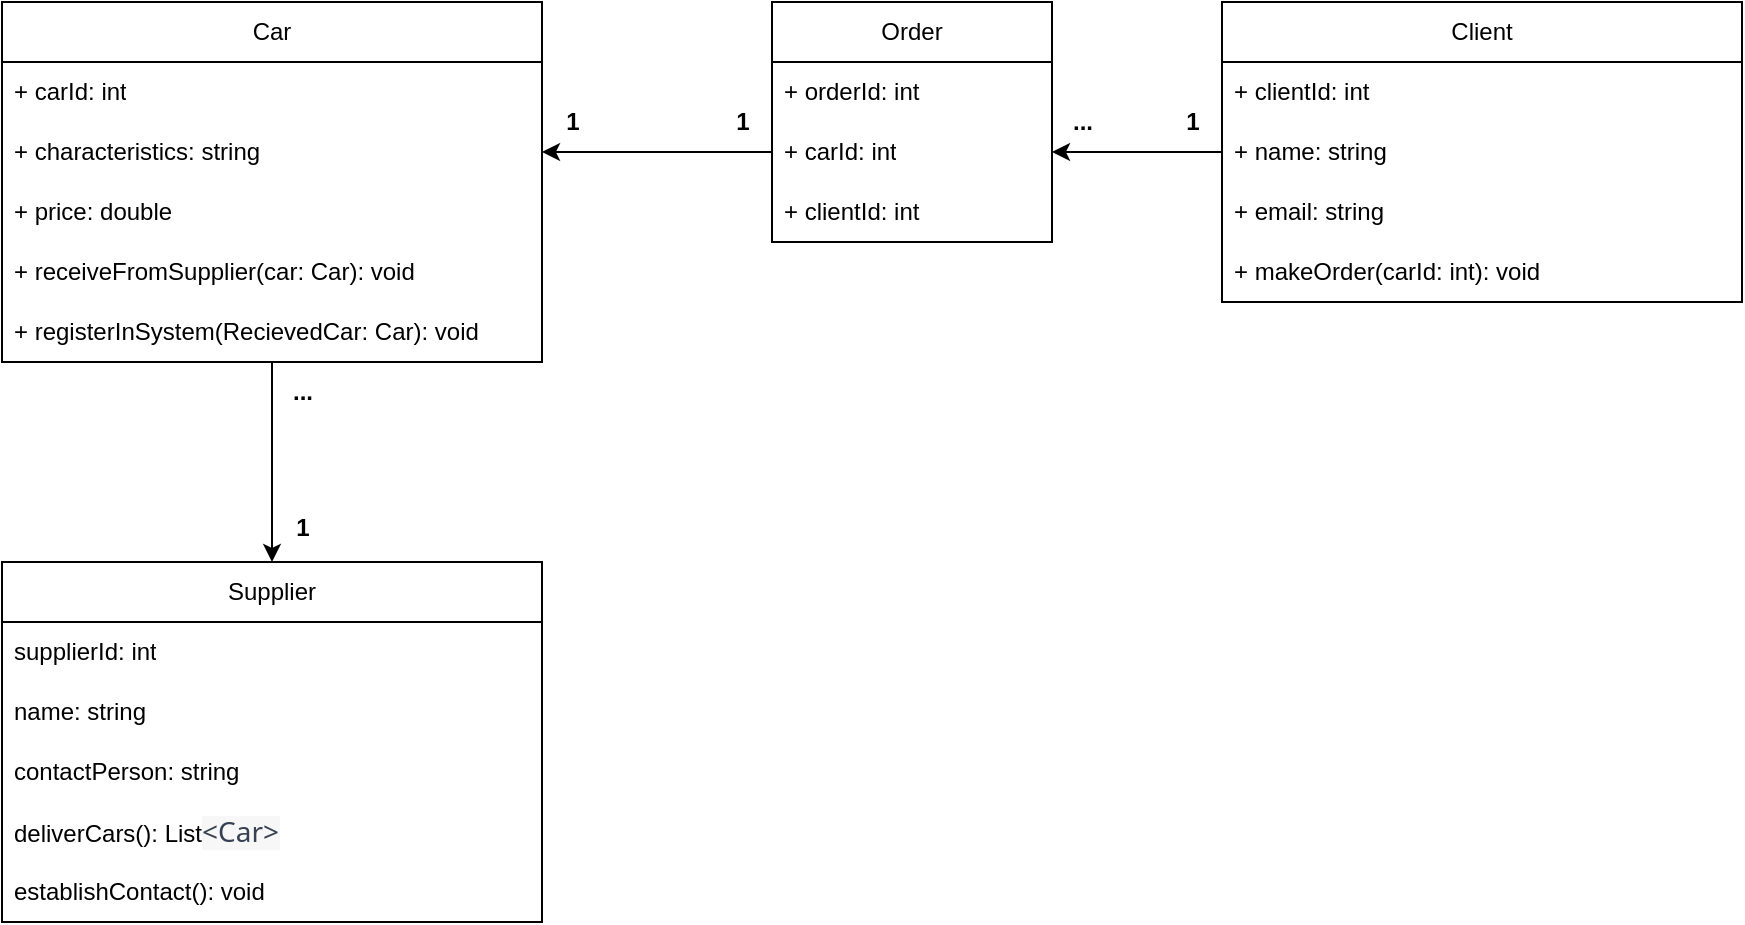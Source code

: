 <mxfile version="22.1.0" type="device">
  <diagram name="Страница — 1" id="HCbRCj7tsx-rH6w6_Y33">
    <mxGraphModel dx="1033" dy="663" grid="0" gridSize="10" guides="1" tooltips="1" connect="1" arrows="1" fold="1" page="0" pageScale="1" pageWidth="827" pageHeight="1169" math="0" shadow="0">
      <root>
        <mxCell id="0" />
        <mxCell id="1" parent="0" />
        <mxCell id="CXtL1Gmkl7e-Ynch0sAf-32" style="edgeStyle=orthogonalEdgeStyle;rounded=0;orthogonalLoop=1;jettySize=auto;html=1;entryX=0.5;entryY=0;entryDx=0;entryDy=0;" edge="1" parent="1" source="CXtL1Gmkl7e-Ynch0sAf-1" target="CXtL1Gmkl7e-Ynch0sAf-21">
          <mxGeometry relative="1" as="geometry" />
        </mxCell>
        <mxCell id="CXtL1Gmkl7e-Ynch0sAf-1" value="Car" style="swimlane;fontStyle=0;childLayout=stackLayout;horizontal=1;startSize=30;horizontalStack=0;resizeParent=1;resizeParentMax=0;resizeLast=0;collapsible=1;marginBottom=0;whiteSpace=wrap;html=1;" vertex="1" parent="1">
          <mxGeometry x="120" y="160" width="270" height="180" as="geometry" />
        </mxCell>
        <mxCell id="CXtL1Gmkl7e-Ynch0sAf-2" value="+ carId: int" style="text;strokeColor=none;fillColor=none;align=left;verticalAlign=middle;spacingLeft=4;spacingRight=4;overflow=hidden;points=[[0,0.5],[1,0.5]];portConstraint=eastwest;rotatable=0;whiteSpace=wrap;html=1;" vertex="1" parent="CXtL1Gmkl7e-Ynch0sAf-1">
          <mxGeometry y="30" width="270" height="30" as="geometry" />
        </mxCell>
        <mxCell id="CXtL1Gmkl7e-Ynch0sAf-3" value="+&amp;nbsp;characteristics: string" style="text;strokeColor=none;fillColor=none;align=left;verticalAlign=middle;spacingLeft=4;spacingRight=4;overflow=hidden;points=[[0,0.5],[1,0.5]];portConstraint=eastwest;rotatable=0;whiteSpace=wrap;html=1;" vertex="1" parent="CXtL1Gmkl7e-Ynch0sAf-1">
          <mxGeometry y="60" width="270" height="30" as="geometry" />
        </mxCell>
        <mxCell id="CXtL1Gmkl7e-Ynch0sAf-4" value="+&amp;nbsp;price: double" style="text;strokeColor=none;fillColor=none;align=left;verticalAlign=middle;spacingLeft=4;spacingRight=4;overflow=hidden;points=[[0,0.5],[1,0.5]];portConstraint=eastwest;rotatable=0;whiteSpace=wrap;html=1;" vertex="1" parent="CXtL1Gmkl7e-Ynch0sAf-1">
          <mxGeometry y="90" width="270" height="30" as="geometry" />
        </mxCell>
        <mxCell id="CXtL1Gmkl7e-Ynch0sAf-6" value="+&amp;nbsp;receiveFromSupplier(car: Car): void" style="text;strokeColor=none;fillColor=none;align=left;verticalAlign=middle;spacingLeft=4;spacingRight=4;overflow=hidden;points=[[0,0.5],[1,0.5]];portConstraint=eastwest;rotatable=0;whiteSpace=wrap;html=1;" vertex="1" parent="CXtL1Gmkl7e-Ynch0sAf-1">
          <mxGeometry y="120" width="270" height="30" as="geometry" />
        </mxCell>
        <mxCell id="CXtL1Gmkl7e-Ynch0sAf-8" value="+&amp;nbsp;registerInSystem(RecievedCar: Car): void" style="text;strokeColor=none;fillColor=none;align=left;verticalAlign=middle;spacingLeft=4;spacingRight=4;overflow=hidden;points=[[0,0.5],[1,0.5]];portConstraint=eastwest;rotatable=0;whiteSpace=wrap;html=1;" vertex="1" parent="CXtL1Gmkl7e-Ynch0sAf-1">
          <mxGeometry y="150" width="270" height="30" as="geometry" />
        </mxCell>
        <mxCell id="CXtL1Gmkl7e-Ynch0sAf-35" style="edgeStyle=orthogonalEdgeStyle;rounded=0;orthogonalLoop=1;jettySize=auto;html=1;entryX=1;entryY=0.5;entryDx=0;entryDy=0;" edge="1" parent="1" source="CXtL1Gmkl7e-Ynch0sAf-9" target="CXtL1Gmkl7e-Ynch0sAf-29">
          <mxGeometry relative="1" as="geometry">
            <Array as="points">
              <mxPoint x="700" y="235" />
              <mxPoint x="700" y="235" />
            </Array>
          </mxGeometry>
        </mxCell>
        <mxCell id="CXtL1Gmkl7e-Ynch0sAf-9" value="Client" style="swimlane;fontStyle=0;childLayout=stackLayout;horizontal=1;startSize=30;horizontalStack=0;resizeParent=1;resizeParentMax=0;resizeLast=0;collapsible=1;marginBottom=0;whiteSpace=wrap;html=1;" vertex="1" parent="1">
          <mxGeometry x="730" y="160" width="260" height="150" as="geometry" />
        </mxCell>
        <mxCell id="CXtL1Gmkl7e-Ynch0sAf-10" value="+ clientId: int" style="text;strokeColor=none;fillColor=none;align=left;verticalAlign=middle;spacingLeft=4;spacingRight=4;overflow=hidden;points=[[0,0.5],[1,0.5]];portConstraint=eastwest;rotatable=0;whiteSpace=wrap;html=1;" vertex="1" parent="CXtL1Gmkl7e-Ynch0sAf-9">
          <mxGeometry y="30" width="260" height="30" as="geometry" />
        </mxCell>
        <mxCell id="CXtL1Gmkl7e-Ynch0sAf-11" value="+&amp;nbsp;name: string" style="text;strokeColor=none;fillColor=none;align=left;verticalAlign=middle;spacingLeft=4;spacingRight=4;overflow=hidden;points=[[0,0.5],[1,0.5]];portConstraint=eastwest;rotatable=0;whiteSpace=wrap;html=1;" vertex="1" parent="CXtL1Gmkl7e-Ynch0sAf-9">
          <mxGeometry y="60" width="260" height="30" as="geometry" />
        </mxCell>
        <mxCell id="CXtL1Gmkl7e-Ynch0sAf-12" value="+&amp;nbsp;email: string" style="text;strokeColor=none;fillColor=none;align=left;verticalAlign=middle;spacingLeft=4;spacingRight=4;overflow=hidden;points=[[0,0.5],[1,0.5]];portConstraint=eastwest;rotatable=0;whiteSpace=wrap;html=1;" vertex="1" parent="CXtL1Gmkl7e-Ynch0sAf-9">
          <mxGeometry y="90" width="260" height="30" as="geometry" />
        </mxCell>
        <mxCell id="CXtL1Gmkl7e-Ynch0sAf-14" value="+&amp;nbsp;makeOrder(carId: int): void" style="text;strokeColor=none;fillColor=none;align=left;verticalAlign=middle;spacingLeft=4;spacingRight=4;overflow=hidden;points=[[0,0.5],[1,0.5]];portConstraint=eastwest;rotatable=0;whiteSpace=wrap;html=1;" vertex="1" parent="CXtL1Gmkl7e-Ynch0sAf-9">
          <mxGeometry y="120" width="260" height="30" as="geometry" />
        </mxCell>
        <mxCell id="CXtL1Gmkl7e-Ynch0sAf-21" value="Supplier" style="swimlane;fontStyle=0;childLayout=stackLayout;horizontal=1;startSize=30;horizontalStack=0;resizeParent=1;resizeParentMax=0;resizeLast=0;collapsible=1;marginBottom=0;whiteSpace=wrap;html=1;" vertex="1" parent="1">
          <mxGeometry x="120" y="440" width="270" height="180" as="geometry" />
        </mxCell>
        <mxCell id="CXtL1Gmkl7e-Ynch0sAf-22" value="supplierId: int" style="text;strokeColor=none;fillColor=none;align=left;verticalAlign=middle;spacingLeft=4;spacingRight=4;overflow=hidden;points=[[0,0.5],[1,0.5]];portConstraint=eastwest;rotatable=0;whiteSpace=wrap;html=1;" vertex="1" parent="CXtL1Gmkl7e-Ynch0sAf-21">
          <mxGeometry y="30" width="270" height="30" as="geometry" />
        </mxCell>
        <mxCell id="CXtL1Gmkl7e-Ynch0sAf-23" value="name: string" style="text;strokeColor=none;fillColor=none;align=left;verticalAlign=middle;spacingLeft=4;spacingRight=4;overflow=hidden;points=[[0,0.5],[1,0.5]];portConstraint=eastwest;rotatable=0;whiteSpace=wrap;html=1;" vertex="1" parent="CXtL1Gmkl7e-Ynch0sAf-21">
          <mxGeometry y="60" width="270" height="30" as="geometry" />
        </mxCell>
        <mxCell id="CXtL1Gmkl7e-Ynch0sAf-24" value="contactPerson: string" style="text;strokeColor=none;fillColor=none;align=left;verticalAlign=middle;spacingLeft=4;spacingRight=4;overflow=hidden;points=[[0,0.5],[1,0.5]];portConstraint=eastwest;rotatable=0;whiteSpace=wrap;html=1;" vertex="1" parent="CXtL1Gmkl7e-Ynch0sAf-21">
          <mxGeometry y="90" width="270" height="30" as="geometry" />
        </mxCell>
        <mxCell id="CXtL1Gmkl7e-Ynch0sAf-25" value="deliverCars(): List&lt;font size=&quot;1&quot; face=&quot;Söhne, ui-sans-serif, system-ui, -apple-system, Segoe UI, Roboto, Ubuntu, Cantarell, Noto Sans, sans-serif, Helvetica Neue, Arial, Apple Color Emoji, Segoe UI Emoji, Segoe UI Symbol, Noto Color Emoji&quot; color=&quot;#374151&quot;&gt;&lt;span style=&quot;background-color: rgb(247, 247, 248); font-size: 14px;&quot;&gt;&amp;lt;Car&amp;gt;&lt;/span&gt;&lt;/font&gt;" style="text;strokeColor=none;fillColor=none;align=left;verticalAlign=middle;spacingLeft=4;spacingRight=4;overflow=hidden;points=[[0,0.5],[1,0.5]];portConstraint=eastwest;rotatable=0;whiteSpace=wrap;html=1;" vertex="1" parent="CXtL1Gmkl7e-Ynch0sAf-21">
          <mxGeometry y="120" width="270" height="30" as="geometry" />
        </mxCell>
        <mxCell id="CXtL1Gmkl7e-Ynch0sAf-26" value="establishContact(): void" style="text;strokeColor=none;fillColor=none;align=left;verticalAlign=middle;spacingLeft=4;spacingRight=4;overflow=hidden;points=[[0,0.5],[1,0.5]];portConstraint=eastwest;rotatable=0;whiteSpace=wrap;html=1;" vertex="1" parent="CXtL1Gmkl7e-Ynch0sAf-21">
          <mxGeometry y="150" width="270" height="30" as="geometry" />
        </mxCell>
        <mxCell id="CXtL1Gmkl7e-Ynch0sAf-27" value="Order" style="swimlane;fontStyle=0;childLayout=stackLayout;horizontal=1;startSize=30;horizontalStack=0;resizeParent=1;resizeParentMax=0;resizeLast=0;collapsible=1;marginBottom=0;whiteSpace=wrap;html=1;" vertex="1" parent="1">
          <mxGeometry x="505" y="160" width="140" height="120" as="geometry" />
        </mxCell>
        <mxCell id="CXtL1Gmkl7e-Ynch0sAf-28" value="+ orderId: int" style="text;strokeColor=none;fillColor=none;align=left;verticalAlign=middle;spacingLeft=4;spacingRight=4;overflow=hidden;points=[[0,0.5],[1,0.5]];portConstraint=eastwest;rotatable=0;whiteSpace=wrap;html=1;" vertex="1" parent="CXtL1Gmkl7e-Ynch0sAf-27">
          <mxGeometry y="30" width="140" height="30" as="geometry" />
        </mxCell>
        <mxCell id="CXtL1Gmkl7e-Ynch0sAf-29" value="+ carId: int" style="text;strokeColor=none;fillColor=none;align=left;verticalAlign=middle;spacingLeft=4;spacingRight=4;overflow=hidden;points=[[0,0.5],[1,0.5]];portConstraint=eastwest;rotatable=0;whiteSpace=wrap;html=1;" vertex="1" parent="CXtL1Gmkl7e-Ynch0sAf-27">
          <mxGeometry y="60" width="140" height="30" as="geometry" />
        </mxCell>
        <mxCell id="CXtL1Gmkl7e-Ynch0sAf-30" value="+ clientId: int" style="text;strokeColor=none;fillColor=none;align=left;verticalAlign=middle;spacingLeft=4;spacingRight=4;overflow=hidden;points=[[0,0.5],[1,0.5]];portConstraint=eastwest;rotatable=0;whiteSpace=wrap;html=1;" vertex="1" parent="CXtL1Gmkl7e-Ynch0sAf-27">
          <mxGeometry y="90" width="140" height="30" as="geometry" />
        </mxCell>
        <mxCell id="CXtL1Gmkl7e-Ynch0sAf-31" style="edgeStyle=orthogonalEdgeStyle;rounded=0;orthogonalLoop=1;jettySize=auto;html=1;entryX=0;entryY=0.5;entryDx=0;entryDy=0;exitX=1;exitY=0.5;exitDx=0;exitDy=0;startArrow=classic;startFill=1;endArrow=none;endFill=0;" edge="1" parent="1" source="CXtL1Gmkl7e-Ynch0sAf-3" target="CXtL1Gmkl7e-Ynch0sAf-29">
          <mxGeometry relative="1" as="geometry">
            <Array as="points" />
          </mxGeometry>
        </mxCell>
        <mxCell id="CXtL1Gmkl7e-Ynch0sAf-33" value="&lt;b&gt;1&lt;/b&gt;" style="text;html=1;align=center;verticalAlign=middle;resizable=0;points=[];autosize=1;strokeColor=none;fillColor=none;" vertex="1" parent="1">
          <mxGeometry x="255" y="408" width="30" height="30" as="geometry" />
        </mxCell>
        <mxCell id="CXtL1Gmkl7e-Ynch0sAf-34" value="&lt;b&gt;...&lt;/b&gt;" style="text;html=1;align=center;verticalAlign=middle;resizable=0;points=[];autosize=1;strokeColor=none;fillColor=none;" vertex="1" parent="1">
          <mxGeometry x="255" y="340" width="30" height="30" as="geometry" />
        </mxCell>
        <mxCell id="CXtL1Gmkl7e-Ynch0sAf-39" value="&lt;b&gt;1&lt;/b&gt;" style="text;html=1;align=center;verticalAlign=middle;resizable=0;points=[];autosize=1;strokeColor=none;fillColor=none;" vertex="1" parent="1">
          <mxGeometry x="700" y="205" width="30" height="30" as="geometry" />
        </mxCell>
        <mxCell id="CXtL1Gmkl7e-Ynch0sAf-40" value="&lt;b&gt;...&lt;/b&gt;" style="text;html=1;align=center;verticalAlign=middle;resizable=0;points=[];autosize=1;strokeColor=none;fillColor=none;" vertex="1" parent="1">
          <mxGeometry x="645" y="205" width="30" height="30" as="geometry" />
        </mxCell>
        <mxCell id="CXtL1Gmkl7e-Ynch0sAf-41" value="&lt;b&gt;1&lt;/b&gt;" style="text;html=1;align=center;verticalAlign=middle;resizable=0;points=[];autosize=1;strokeColor=none;fillColor=none;" vertex="1" parent="1">
          <mxGeometry x="475" y="205" width="30" height="30" as="geometry" />
        </mxCell>
        <mxCell id="CXtL1Gmkl7e-Ynch0sAf-42" value="&lt;b&gt;1&lt;/b&gt;" style="text;html=1;align=center;verticalAlign=middle;resizable=0;points=[];autosize=1;strokeColor=none;fillColor=none;" vertex="1" parent="1">
          <mxGeometry x="390" y="205" width="30" height="30" as="geometry" />
        </mxCell>
      </root>
    </mxGraphModel>
  </diagram>
</mxfile>
